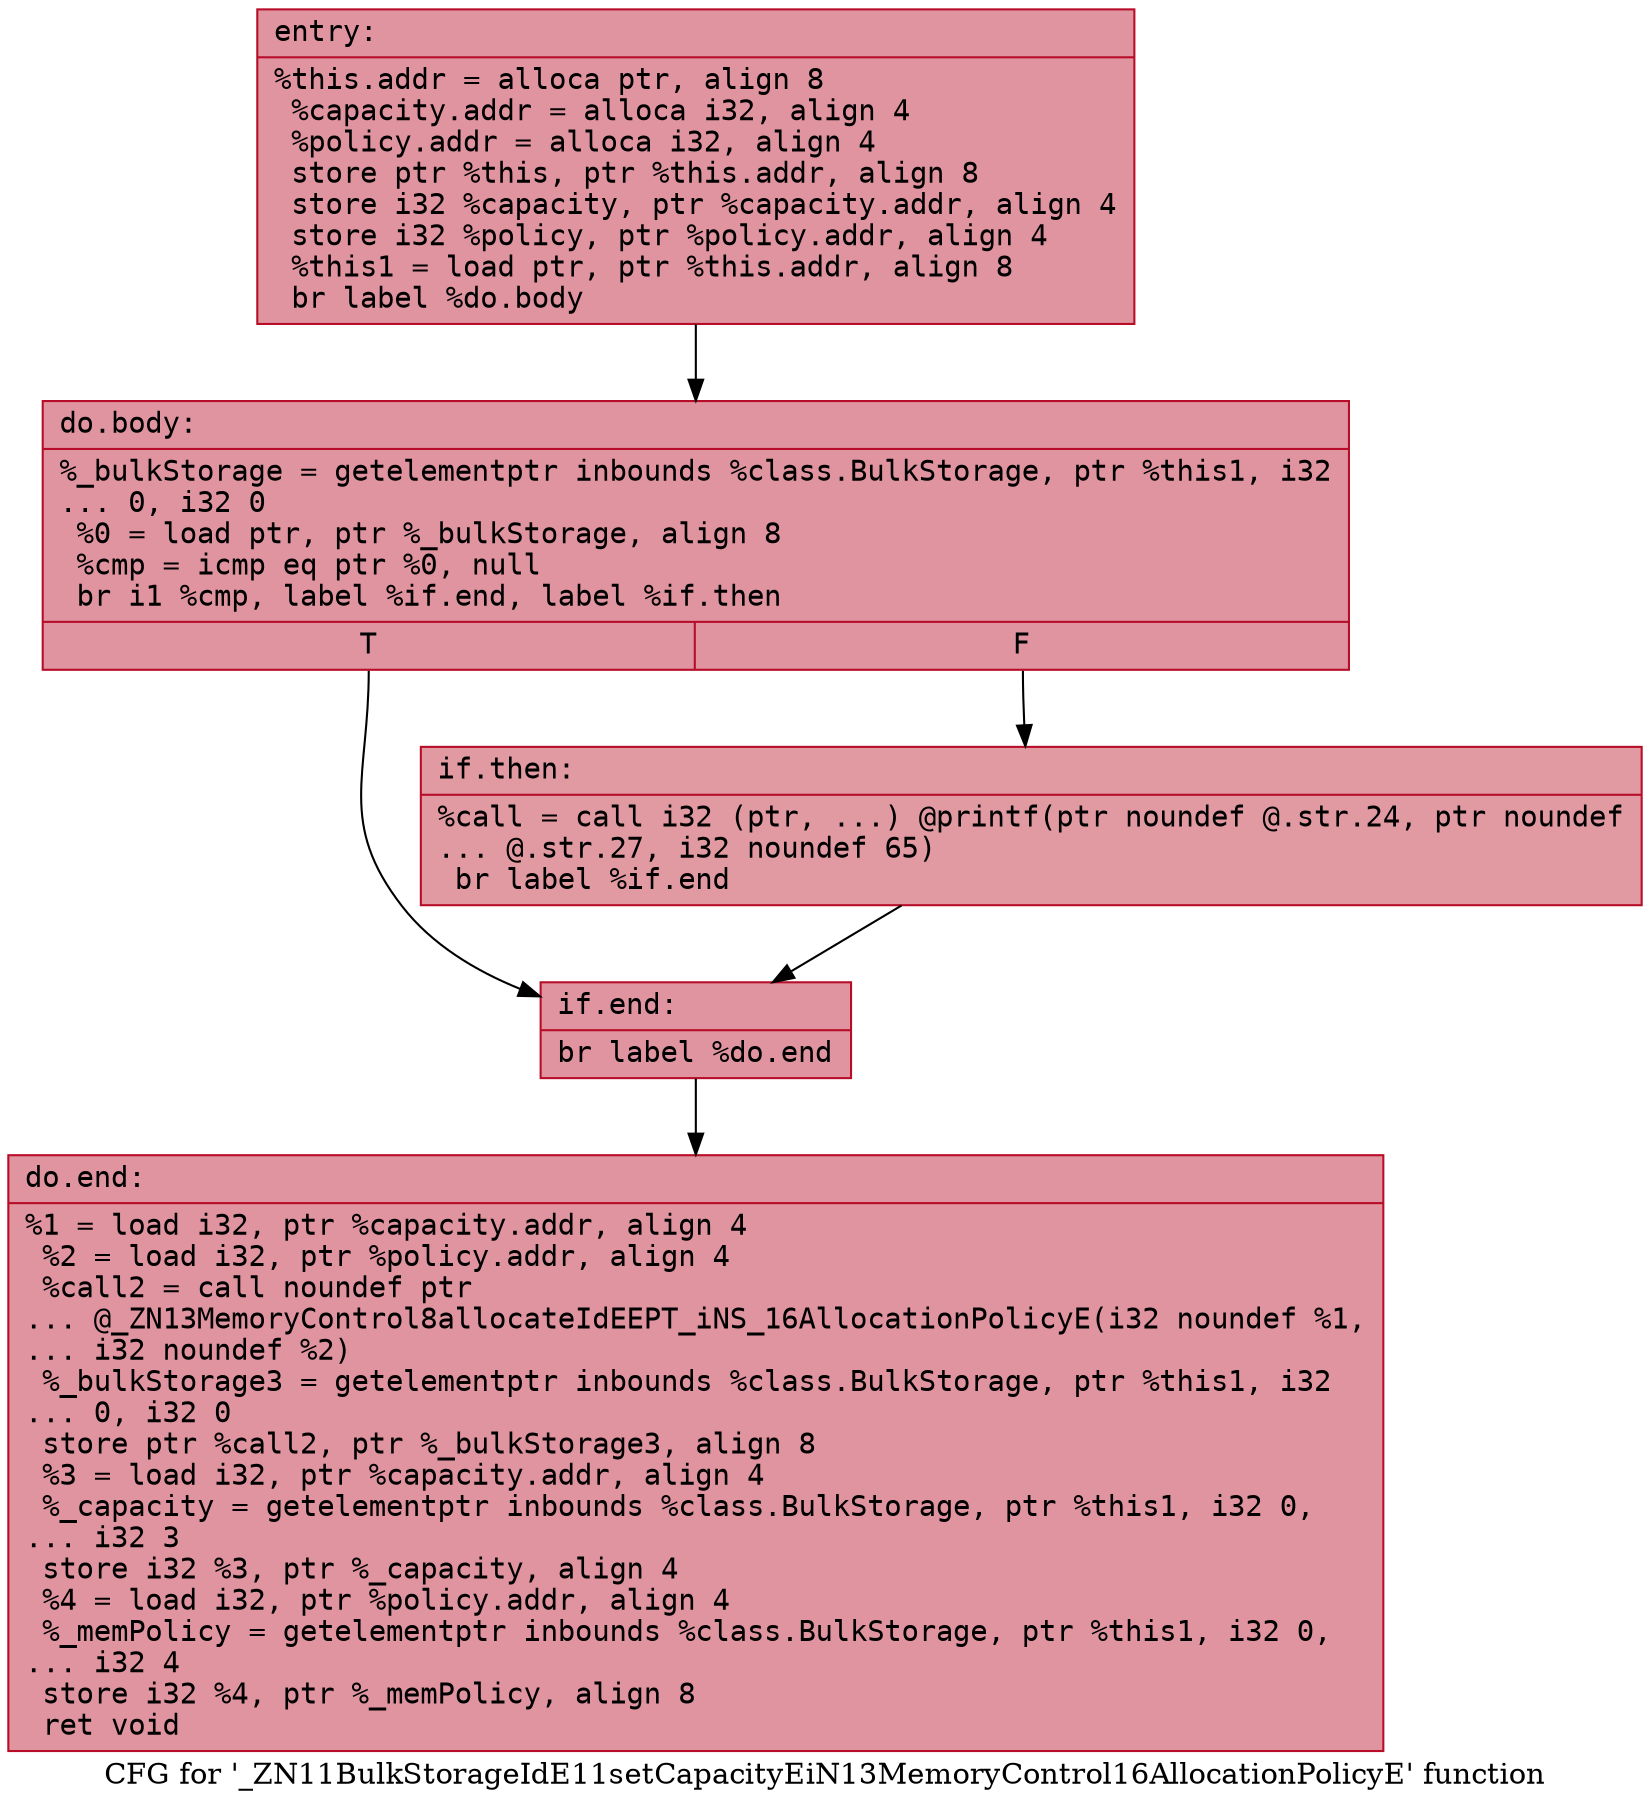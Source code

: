 digraph "CFG for '_ZN11BulkStorageIdE11setCapacityEiN13MemoryControl16AllocationPolicyE' function" {
	label="CFG for '_ZN11BulkStorageIdE11setCapacityEiN13MemoryControl16AllocationPolicyE' function";

	Node0x556c3c829170 [shape=record,color="#b70d28ff", style=filled, fillcolor="#b70d2870" fontname="Courier",label="{entry:\l|  %this.addr = alloca ptr, align 8\l  %capacity.addr = alloca i32, align 4\l  %policy.addr = alloca i32, align 4\l  store ptr %this, ptr %this.addr, align 8\l  store i32 %capacity, ptr %capacity.addr, align 4\l  store i32 %policy, ptr %policy.addr, align 4\l  %this1 = load ptr, ptr %this.addr, align 8\l  br label %do.body\l}"];
	Node0x556c3c829170 -> Node0x556c3c8291e0[tooltip="entry -> do.body\nProbability 100.00%" ];
	Node0x556c3c8291e0 [shape=record,color="#b70d28ff", style=filled, fillcolor="#b70d2870" fontname="Courier",label="{do.body:\l|  %_bulkStorage = getelementptr inbounds %class.BulkStorage, ptr %this1, i32\l... 0, i32 0\l  %0 = load ptr, ptr %_bulkStorage, align 8\l  %cmp = icmp eq ptr %0, null\l  br i1 %cmp, label %if.end, label %if.then\l|{<s0>T|<s1>F}}"];
	Node0x556c3c8291e0:s0 -> Node0x556c3c829ba0[tooltip="do.body -> if.end\nProbability 37.50%" ];
	Node0x556c3c8291e0:s1 -> Node0x556c3c829c10[tooltip="do.body -> if.then\nProbability 62.50%" ];
	Node0x556c3c829c10 [shape=record,color="#b70d28ff", style=filled, fillcolor="#bb1b2c70" fontname="Courier",label="{if.then:\l|  %call = call i32 (ptr, ...) @printf(ptr noundef @.str.24, ptr noundef\l... @.str.27, i32 noundef 65)\l  br label %if.end\l}"];
	Node0x556c3c829c10 -> Node0x556c3c829ba0[tooltip="if.then -> if.end\nProbability 100.00%" ];
	Node0x556c3c829ba0 [shape=record,color="#b70d28ff", style=filled, fillcolor="#b70d2870" fontname="Courier",label="{if.end:\l|  br label %do.end\l}"];
	Node0x556c3c829ba0 -> Node0x556c3c829f30[tooltip="if.end -> do.end\nProbability 100.00%" ];
	Node0x556c3c829f30 [shape=record,color="#b70d28ff", style=filled, fillcolor="#b70d2870" fontname="Courier",label="{do.end:\l|  %1 = load i32, ptr %capacity.addr, align 4\l  %2 = load i32, ptr %policy.addr, align 4\l  %call2 = call noundef ptr\l... @_ZN13MemoryControl8allocateIdEEPT_iNS_16AllocationPolicyE(i32 noundef %1,\l... i32 noundef %2)\l  %_bulkStorage3 = getelementptr inbounds %class.BulkStorage, ptr %this1, i32\l... 0, i32 0\l  store ptr %call2, ptr %_bulkStorage3, align 8\l  %3 = load i32, ptr %capacity.addr, align 4\l  %_capacity = getelementptr inbounds %class.BulkStorage, ptr %this1, i32 0,\l... i32 3\l  store i32 %3, ptr %_capacity, align 4\l  %4 = load i32, ptr %policy.addr, align 4\l  %_memPolicy = getelementptr inbounds %class.BulkStorage, ptr %this1, i32 0,\l... i32 4\l  store i32 %4, ptr %_memPolicy, align 8\l  ret void\l}"];
}
